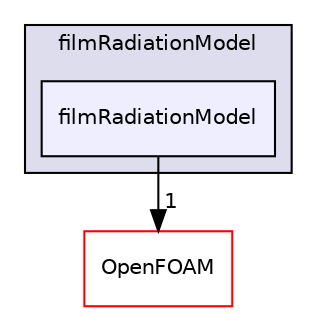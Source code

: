 digraph "src/regionModels/surfaceFilmModels/submodels/thermo/filmRadiationModel/filmRadiationModel" {
  bgcolor=transparent;
  compound=true
  node [ fontsize="10", fontname="Helvetica"];
  edge [ labelfontsize="10", labelfontname="Helvetica"];
  subgraph clusterdir_9ba09063edd0a1010c3d6fd47e73aac8 {
    graph [ bgcolor="#ddddee", pencolor="black", label="filmRadiationModel" fontname="Helvetica", fontsize="10", URL="dir_9ba09063edd0a1010c3d6fd47e73aac8.html"]
  dir_9f9460fb5bd657f5bea2140ee409b200 [shape=box, label="filmRadiationModel", style="filled", fillcolor="#eeeeff", pencolor="black", URL="dir_9f9460fb5bd657f5bea2140ee409b200.html"];
  }
  dir_c5473ff19b20e6ec4dfe5c310b3778a8 [shape=box label="OpenFOAM" color="red" URL="dir_c5473ff19b20e6ec4dfe5c310b3778a8.html"];
  dir_9f9460fb5bd657f5bea2140ee409b200->dir_c5473ff19b20e6ec4dfe5c310b3778a8 [headlabel="1", labeldistance=1.5 headhref="dir_002588_001897.html"];
}
